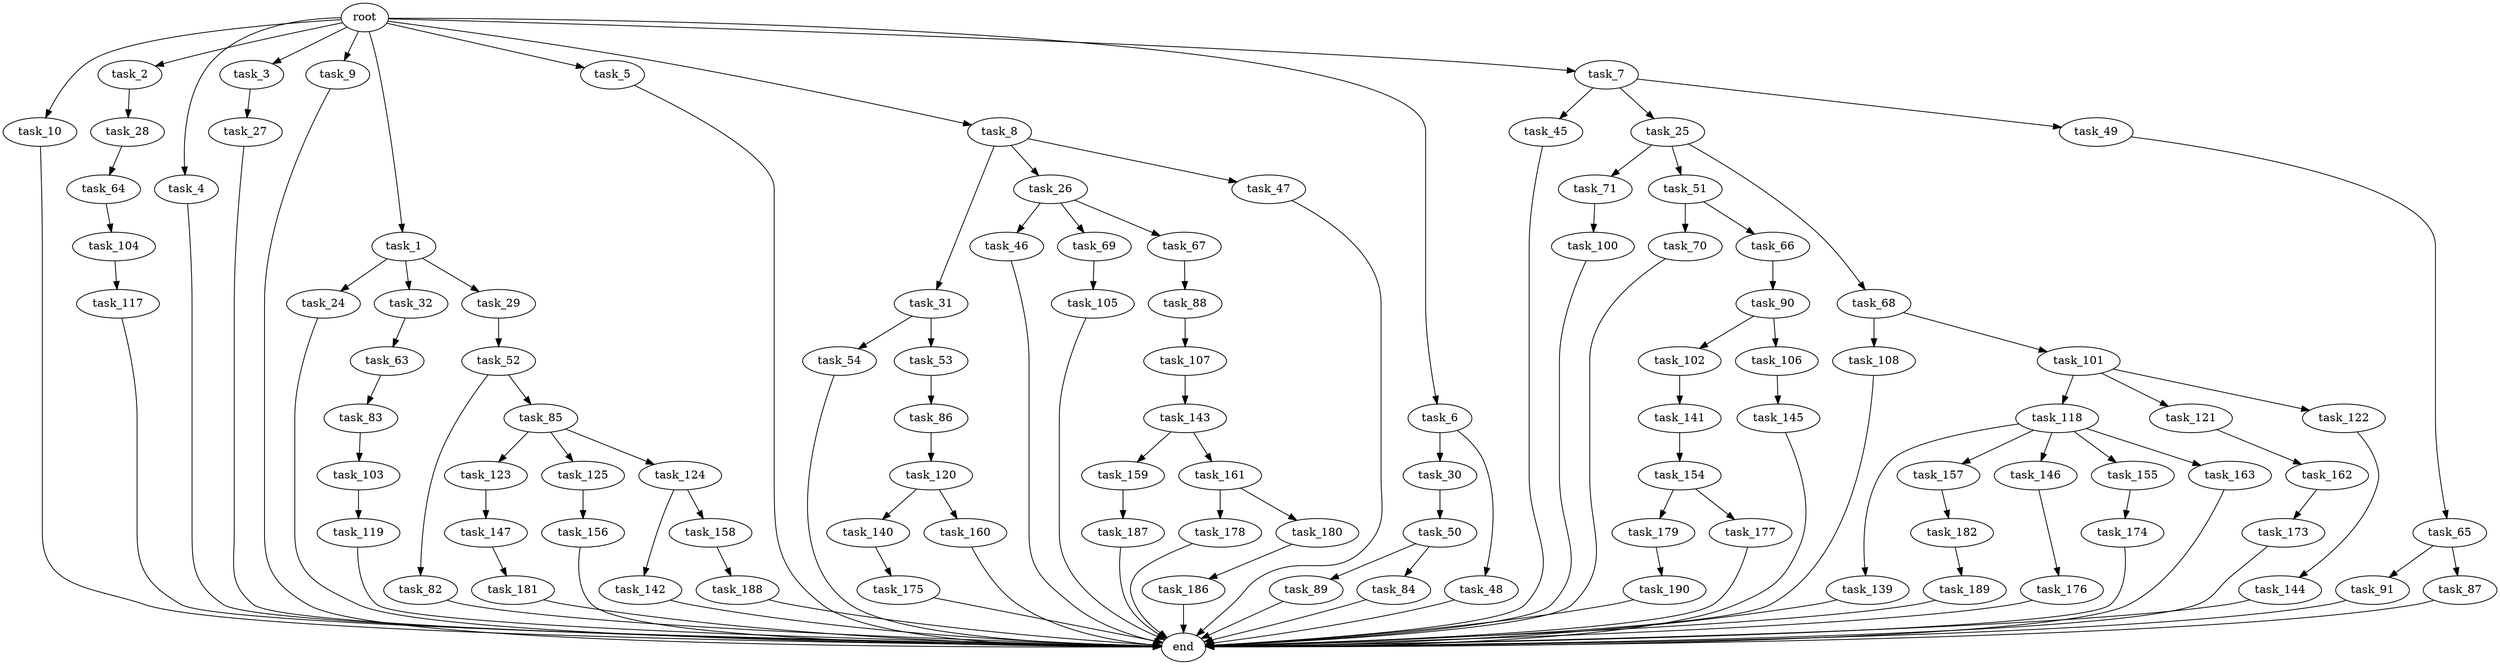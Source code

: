 digraph G {
  task_118 [size="274877906.944000"];
  task_102 [size="1391569403.904000"];
  task_65 [size="274877906.944000"];
  root [size="0.000000"];
  task_176 [size="274877906.944000"];
  task_142 [size="274877906.944000"];
  task_156 [size="1717986918.400000"];
  task_162 [size="429496729.600000"];
  task_158 [size="274877906.944000"];
  task_105 [size="154618822.656000"];
  task_54 [size="429496729.600000"];
  task_119 [size="1391569403.904000"];
  task_45 [size="1717986918.400000"];
  task_25 [size="1717986918.400000"];
  task_144 [size="1391569403.904000"];
  task_46 [size="618475290.624000"];
  task_179 [size="618475290.624000"];
  task_82 [size="274877906.944000"];
  task_10 [size="2.048000"];
  task_182 [size="274877906.944000"];
  task_139 [size="68719476.736000"];
  task_28 [size="1717986918.400000"];
  task_49 [size="1717986918.400000"];
  task_71 [size="1391569403.904000"];
  task_31 [size="841813590.016000"];
  task_50 [size="429496729.600000"];
  task_157 [size="68719476.736000"];
  task_146 [size="68719476.736000"];
  task_90 [size="618475290.624000"];
  task_159 [size="68719476.736000"];
  task_155 [size="68719476.736000"];
  task_121 [size="274877906.944000"];
  task_140 [size="1717986918.400000"];
  task_147 [size="68719476.736000"];
  task_190 [size="154618822.656000"];
  task_122 [size="274877906.944000"];
  task_52 [size="68719476.736000"];
  task_2 [size="2.048000"];
  task_108 [size="1391569403.904000"];
  task_186 [size="429496729.600000"];
  task_30 [size="841813590.016000"];
  task_177 [size="618475290.624000"];
  task_160 [size="1717986918.400000"];
  task_104 [size="1391569403.904000"];
  task_4 [size="2.048000"];
  task_48 [size="841813590.016000"];
  task_141 [size="68719476.736000"];
  task_85 [size="274877906.944000"];
  task_103 [size="68719476.736000"];
  task_181 [size="274877906.944000"];
  task_173 [size="429496729.600000"];
  task_154 [size="1717986918.400000"];
  task_91 [size="841813590.016000"];
  task_89 [size="1099511627.776000"];
  task_24 [size="1717986918.400000"];
  task_3 [size="2.048000"];
  task_9 [size="2.048000"];
  task_32 [size="1717986918.400000"];
  task_143 [size="1099511627.776000"];
  task_163 [size="68719476.736000"];
  task_174 [size="1099511627.776000"];
  task_86 [size="274877906.944000"];
  task_189 [size="841813590.016000"];
  task_101 [size="1391569403.904000"];
  task_1 [size="2.048000"];
  task_107 [size="68719476.736000"];
  task_26 [size="841813590.016000"];
  task_69 [size="618475290.624000"];
  task_5 [size="2.048000"];
  task_88 [size="618475290.624000"];
  end [size="0.000000"];
  task_8 [size="2.048000"];
  task_87 [size="841813590.016000"];
  task_64 [size="274877906.944000"];
  task_83 [size="1391569403.904000"];
  task_63 [size="1717986918.400000"];
  task_84 [size="1099511627.776000"];
  task_47 [size="841813590.016000"];
  task_29 [size="1717986918.400000"];
  task_120 [size="1717986918.400000"];
  task_53 [size="429496729.600000"];
  task_178 [size="154618822.656000"];
  task_117 [size="68719476.736000"];
  task_187 [size="1099511627.776000"];
  task_27 [size="274877906.944000"];
  task_123 [size="841813590.016000"];
  task_106 [size="1391569403.904000"];
  task_6 [size="2.048000"];
  task_70 [size="618475290.624000"];
  task_67 [size="618475290.624000"];
  task_145 [size="1391569403.904000"];
  task_175 [size="154618822.656000"];
  task_188 [size="1717986918.400000"];
  task_100 [size="1717986918.400000"];
  task_180 [size="154618822.656000"];
  task_161 [size="68719476.736000"];
  task_51 [size="1391569403.904000"];
  task_125 [size="841813590.016000"];
  task_124 [size="841813590.016000"];
  task_7 [size="2.048000"];
  task_68 [size="1391569403.904000"];
  task_66 [size="618475290.624000"];

  task_118 -> task_157 [size="33554432.000000"];
  task_118 -> task_139 [size="33554432.000000"];
  task_118 -> task_163 [size="33554432.000000"];
  task_118 -> task_146 [size="33554432.000000"];
  task_118 -> task_155 [size="33554432.000000"];
  task_102 -> task_141 [size="33554432.000000"];
  task_65 -> task_91 [size="411041792.000000"];
  task_65 -> task_87 [size="411041792.000000"];
  root -> task_2 [size="1.000000"];
  root -> task_6 [size="1.000000"];
  root -> task_4 [size="1.000000"];
  root -> task_5 [size="1.000000"];
  root -> task_10 [size="1.000000"];
  root -> task_3 [size="1.000000"];
  root -> task_9 [size="1.000000"];
  root -> task_8 [size="1.000000"];
  root -> task_7 [size="1.000000"];
  root -> task_1 [size="1.000000"];
  task_176 -> end [size="1.000000"];
  task_142 -> end [size="1.000000"];
  task_156 -> end [size="1.000000"];
  task_162 -> task_173 [size="209715200.000000"];
  task_158 -> task_188 [size="838860800.000000"];
  task_105 -> end [size="1.000000"];
  task_54 -> end [size="1.000000"];
  task_119 -> end [size="1.000000"];
  task_45 -> end [size="1.000000"];
  task_25 -> task_68 [size="679477248.000000"];
  task_25 -> task_51 [size="679477248.000000"];
  task_25 -> task_71 [size="679477248.000000"];
  task_144 -> end [size="1.000000"];
  task_46 -> end [size="1.000000"];
  task_179 -> task_190 [size="75497472.000000"];
  task_82 -> end [size="1.000000"];
  task_10 -> end [size="1.000000"];
  task_182 -> task_189 [size="411041792.000000"];
  task_139 -> end [size="1.000000"];
  task_28 -> task_64 [size="134217728.000000"];
  task_49 -> task_65 [size="134217728.000000"];
  task_71 -> task_100 [size="838860800.000000"];
  task_31 -> task_53 [size="209715200.000000"];
  task_31 -> task_54 [size="209715200.000000"];
  task_50 -> task_84 [size="536870912.000000"];
  task_50 -> task_89 [size="536870912.000000"];
  task_157 -> task_182 [size="134217728.000000"];
  task_146 -> task_176 [size="134217728.000000"];
  task_90 -> task_102 [size="679477248.000000"];
  task_90 -> task_106 [size="679477248.000000"];
  task_159 -> task_187 [size="536870912.000000"];
  task_155 -> task_174 [size="536870912.000000"];
  task_121 -> task_162 [size="209715200.000000"];
  task_140 -> task_175 [size="75497472.000000"];
  task_147 -> task_181 [size="134217728.000000"];
  task_190 -> end [size="1.000000"];
  task_122 -> task_144 [size="679477248.000000"];
  task_52 -> task_82 [size="134217728.000000"];
  task_52 -> task_85 [size="134217728.000000"];
  task_2 -> task_28 [size="838860800.000000"];
  task_108 -> end [size="1.000000"];
  task_186 -> end [size="1.000000"];
  task_30 -> task_50 [size="209715200.000000"];
  task_177 -> end [size="1.000000"];
  task_160 -> end [size="1.000000"];
  task_104 -> task_117 [size="33554432.000000"];
  task_4 -> end [size="1.000000"];
  task_48 -> end [size="1.000000"];
  task_141 -> task_154 [size="838860800.000000"];
  task_85 -> task_124 [size="411041792.000000"];
  task_85 -> task_123 [size="411041792.000000"];
  task_85 -> task_125 [size="411041792.000000"];
  task_103 -> task_119 [size="679477248.000000"];
  task_181 -> end [size="1.000000"];
  task_173 -> end [size="1.000000"];
  task_154 -> task_177 [size="301989888.000000"];
  task_154 -> task_179 [size="301989888.000000"];
  task_91 -> end [size="1.000000"];
  task_89 -> end [size="1.000000"];
  task_24 -> end [size="1.000000"];
  task_3 -> task_27 [size="134217728.000000"];
  task_9 -> end [size="1.000000"];
  task_32 -> task_63 [size="838860800.000000"];
  task_143 -> task_161 [size="33554432.000000"];
  task_143 -> task_159 [size="33554432.000000"];
  task_163 -> end [size="1.000000"];
  task_174 -> end [size="1.000000"];
  task_86 -> task_120 [size="838860800.000000"];
  task_189 -> end [size="1.000000"];
  task_101 -> task_118 [size="134217728.000000"];
  task_101 -> task_122 [size="134217728.000000"];
  task_101 -> task_121 [size="134217728.000000"];
  task_1 -> task_29 [size="838860800.000000"];
  task_1 -> task_24 [size="838860800.000000"];
  task_1 -> task_32 [size="838860800.000000"];
  task_107 -> task_143 [size="536870912.000000"];
  task_26 -> task_69 [size="301989888.000000"];
  task_26 -> task_46 [size="301989888.000000"];
  task_26 -> task_67 [size="301989888.000000"];
  task_69 -> task_105 [size="75497472.000000"];
  task_5 -> end [size="1.000000"];
  task_88 -> task_107 [size="33554432.000000"];
  task_8 -> task_26 [size="411041792.000000"];
  task_8 -> task_31 [size="411041792.000000"];
  task_8 -> task_47 [size="411041792.000000"];
  task_87 -> end [size="1.000000"];
  task_64 -> task_104 [size="679477248.000000"];
  task_83 -> task_103 [size="33554432.000000"];
  task_63 -> task_83 [size="679477248.000000"];
  task_84 -> end [size="1.000000"];
  task_47 -> end [size="1.000000"];
  task_29 -> task_52 [size="33554432.000000"];
  task_120 -> task_160 [size="838860800.000000"];
  task_120 -> task_140 [size="838860800.000000"];
  task_53 -> task_86 [size="134217728.000000"];
  task_178 -> end [size="1.000000"];
  task_117 -> end [size="1.000000"];
  task_187 -> end [size="1.000000"];
  task_27 -> end [size="1.000000"];
  task_123 -> task_147 [size="33554432.000000"];
  task_106 -> task_145 [size="679477248.000000"];
  task_6 -> task_48 [size="411041792.000000"];
  task_6 -> task_30 [size="411041792.000000"];
  task_70 -> end [size="1.000000"];
  task_67 -> task_88 [size="301989888.000000"];
  task_145 -> end [size="1.000000"];
  task_175 -> end [size="1.000000"];
  task_188 -> end [size="1.000000"];
  task_100 -> end [size="1.000000"];
  task_180 -> task_186 [size="209715200.000000"];
  task_161 -> task_180 [size="75497472.000000"];
  task_161 -> task_178 [size="75497472.000000"];
  task_51 -> task_70 [size="301989888.000000"];
  task_51 -> task_66 [size="301989888.000000"];
  task_125 -> task_156 [size="838860800.000000"];
  task_124 -> task_158 [size="134217728.000000"];
  task_124 -> task_142 [size="134217728.000000"];
  task_7 -> task_45 [size="838860800.000000"];
  task_7 -> task_25 [size="838860800.000000"];
  task_7 -> task_49 [size="838860800.000000"];
  task_68 -> task_101 [size="679477248.000000"];
  task_68 -> task_108 [size="679477248.000000"];
  task_66 -> task_90 [size="301989888.000000"];
}
